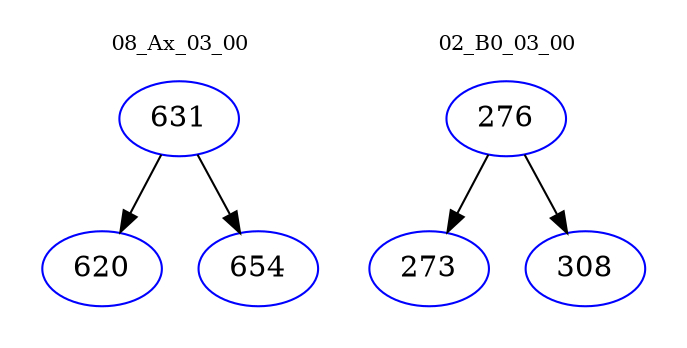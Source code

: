 digraph{
subgraph cluster_0 {
color = white
label = "08_Ax_03_00";
fontsize=10;
T0_631 [label="631", color="blue"]
T0_631 -> T0_620 [color="black"]
T0_620 [label="620", color="blue"]
T0_631 -> T0_654 [color="black"]
T0_654 [label="654", color="blue"]
}
subgraph cluster_1 {
color = white
label = "02_B0_03_00";
fontsize=10;
T1_276 [label="276", color="blue"]
T1_276 -> T1_273 [color="black"]
T1_273 [label="273", color="blue"]
T1_276 -> T1_308 [color="black"]
T1_308 [label="308", color="blue"]
}
}
